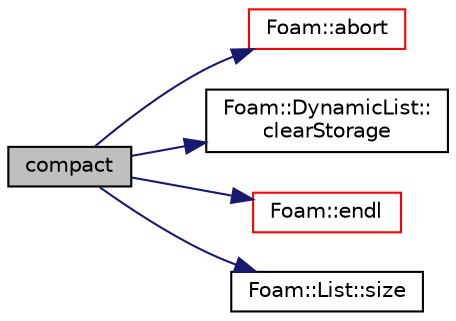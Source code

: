 digraph "compact"
{
  bgcolor="transparent";
  edge [fontname="Helvetica",fontsize="10",labelfontname="Helvetica",labelfontsize="10"];
  node [fontname="Helvetica",fontsize="10",shape=record];
  rankdir="LR";
  Node3829 [label="compact",height=0.2,width=0.4,color="black", fillcolor="grey75", style="filled", fontcolor="black"];
  Node3829 -> Node3830 [color="midnightblue",fontsize="10",style="solid",fontname="Helvetica"];
  Node3830 [label="Foam::abort",height=0.2,width=0.4,color="red",URL="$a21851.html#a447107a607d03e417307c203fa5fb44b"];
  Node3829 -> Node3875 [color="midnightblue",fontsize="10",style="solid",fontname="Helvetica"];
  Node3875 [label="Foam::DynamicList::\lclearStorage",height=0.2,width=0.4,color="black",URL="$a27005.html#a77e7fd5aa3adf14be9cbcd6e670f7843",tooltip="Clear the list and delete storage. "];
  Node3829 -> Node3837 [color="midnightblue",fontsize="10",style="solid",fontname="Helvetica"];
  Node3837 [label="Foam::endl",height=0.2,width=0.4,color="red",URL="$a21851.html#a2db8fe02a0d3909e9351bb4275b23ce4",tooltip="Add newline and flush stream. "];
  Node3829 -> Node3876 [color="midnightblue",fontsize="10",style="solid",fontname="Helvetica"];
  Node3876 [label="Foam::List::size",height=0.2,width=0.4,color="black",URL="$a26833.html#a8a5f6fa29bd4b500caf186f60245b384",tooltip="Override size to be inconsistent with allocated storage. "];
}
